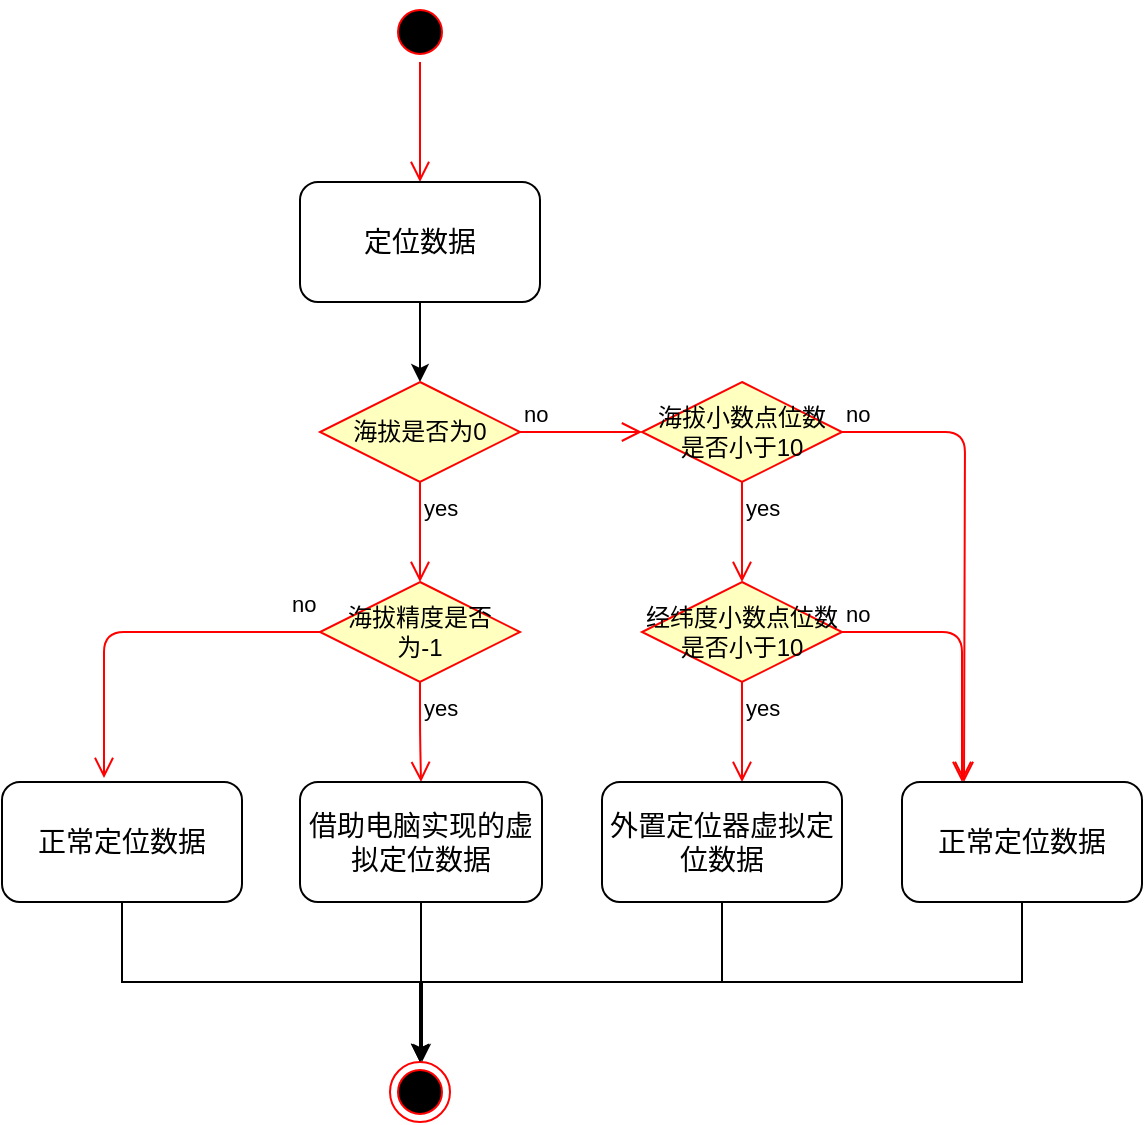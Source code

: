 <mxfile version="14.9.9" type="github">
  <diagram id="mvER2Ll2nmFlxeLM-Z8F" name="Page-1">
    <mxGraphModel dx="1037" dy="612" grid="0" gridSize="10" guides="1" tooltips="1" connect="1" arrows="1" fold="1" page="1" pageScale="1" pageWidth="827" pageHeight="1169" math="0" shadow="0">
      <root>
        <mxCell id="0" />
        <mxCell id="1" parent="0" />
        <mxCell id="MT-JqHP34Sfwq3to-S4T-1" value="" style="ellipse;html=1;shape=startState;fillColor=#000000;strokeColor=#ff0000;" vertex="1" parent="1">
          <mxGeometry x="384" y="10" width="30" height="30" as="geometry" />
        </mxCell>
        <mxCell id="MT-JqHP34Sfwq3to-S4T-2" value="" style="edgeStyle=orthogonalEdgeStyle;html=1;verticalAlign=bottom;endArrow=open;endSize=8;strokeColor=#ff0000;" edge="1" source="MT-JqHP34Sfwq3to-S4T-1" parent="1">
          <mxGeometry relative="1" as="geometry">
            <mxPoint x="399" y="100" as="targetPoint" />
          </mxGeometry>
        </mxCell>
        <mxCell id="MT-JqHP34Sfwq3to-S4T-14" value="" style="edgeStyle=orthogonalEdgeStyle;rounded=0;orthogonalLoop=1;jettySize=auto;html=1;" edge="1" parent="1" source="MT-JqHP34Sfwq3to-S4T-3" target="MT-JqHP34Sfwq3to-S4T-4">
          <mxGeometry relative="1" as="geometry" />
        </mxCell>
        <mxCell id="MT-JqHP34Sfwq3to-S4T-3" value="&lt;font style=&quot;font-size: 14px&quot;&gt;定位数据&lt;/font&gt;" style="rounded=1;whiteSpace=wrap;html=1;" vertex="1" parent="1">
          <mxGeometry x="339" y="100" width="120" height="60" as="geometry" />
        </mxCell>
        <mxCell id="MT-JqHP34Sfwq3to-S4T-4" value="海拔是否为0" style="rhombus;whiteSpace=wrap;html=1;fillColor=#ffffc0;strokeColor=#ff0000;" vertex="1" parent="1">
          <mxGeometry x="349" y="200" width="100" height="50" as="geometry" />
        </mxCell>
        <mxCell id="MT-JqHP34Sfwq3to-S4T-5" value="no" style="edgeStyle=orthogonalEdgeStyle;html=1;align=left;verticalAlign=bottom;endArrow=open;endSize=8;strokeColor=#ff0000;entryX=0;entryY=0.5;entryDx=0;entryDy=0;" edge="1" source="MT-JqHP34Sfwq3to-S4T-4" parent="1" target="MT-JqHP34Sfwq3to-S4T-15">
          <mxGeometry x="-1" relative="1" as="geometry">
            <mxPoint x="510" y="225" as="targetPoint" />
          </mxGeometry>
        </mxCell>
        <mxCell id="MT-JqHP34Sfwq3to-S4T-6" value="yes" style="edgeStyle=orthogonalEdgeStyle;html=1;align=left;verticalAlign=top;endArrow=open;endSize=8;strokeColor=#ff0000;entryX=0.5;entryY=0;entryDx=0;entryDy=0;" edge="1" source="MT-JqHP34Sfwq3to-S4T-4" parent="1" target="MT-JqHP34Sfwq3to-S4T-7">
          <mxGeometry x="-1" relative="1" as="geometry">
            <mxPoint x="399" y="290" as="targetPoint" />
          </mxGeometry>
        </mxCell>
        <mxCell id="MT-JqHP34Sfwq3to-S4T-7" value="海拔精度是否&lt;br&gt;为-1" style="rhombus;whiteSpace=wrap;html=1;fillColor=#ffffc0;strokeColor=#ff0000;" vertex="1" parent="1">
          <mxGeometry x="349" y="300" width="100" height="50" as="geometry" />
        </mxCell>
        <mxCell id="MT-JqHP34Sfwq3to-S4T-8" value="no" style="edgeStyle=orthogonalEdgeStyle;html=1;align=left;verticalAlign=bottom;endArrow=open;endSize=8;strokeColor=#ff0000;entryX=0.425;entryY=-0.033;entryDx=0;entryDy=0;entryPerimeter=0;" edge="1" parent="1" source="MT-JqHP34Sfwq3to-S4T-7" target="MT-JqHP34Sfwq3to-S4T-25">
          <mxGeometry x="-0.818" y="-5" relative="1" as="geometry">
            <mxPoint x="240" y="410" as="targetPoint" />
            <mxPoint as="offset" />
          </mxGeometry>
        </mxCell>
        <mxCell id="MT-JqHP34Sfwq3to-S4T-9" value="yes" style="edgeStyle=orthogonalEdgeStyle;html=1;align=left;verticalAlign=top;endArrow=open;endSize=8;strokeColor=#ff0000;entryX=0.5;entryY=0;entryDx=0;entryDy=0;" edge="1" parent="1" source="MT-JqHP34Sfwq3to-S4T-7" target="MT-JqHP34Sfwq3to-S4T-11">
          <mxGeometry x="-1" relative="1" as="geometry">
            <mxPoint x="399" y="390" as="targetPoint" />
          </mxGeometry>
        </mxCell>
        <mxCell id="MT-JqHP34Sfwq3to-S4T-30" value="" style="edgeStyle=orthogonalEdgeStyle;rounded=0;orthogonalLoop=1;jettySize=auto;html=1;" edge="1" parent="1" source="MT-JqHP34Sfwq3to-S4T-11" target="MT-JqHP34Sfwq3to-S4T-23">
          <mxGeometry relative="1" as="geometry" />
        </mxCell>
        <mxCell id="MT-JqHP34Sfwq3to-S4T-11" value="&lt;span style=&quot;font-size: 14px&quot;&gt;借助电脑实现的虚拟定位数据&lt;/span&gt;" style="rounded=1;whiteSpace=wrap;html=1;" vertex="1" parent="1">
          <mxGeometry x="339" y="400" width="121" height="60" as="geometry" />
        </mxCell>
        <mxCell id="MT-JqHP34Sfwq3to-S4T-15" value="海拔小数点位数&lt;br&gt;是否小于10" style="rhombus;whiteSpace=wrap;html=1;fillColor=#ffffc0;strokeColor=#ff0000;" vertex="1" parent="1">
          <mxGeometry x="510" y="200" width="100" height="50" as="geometry" />
        </mxCell>
        <mxCell id="MT-JqHP34Sfwq3to-S4T-16" value="no" style="edgeStyle=orthogonalEdgeStyle;html=1;align=left;verticalAlign=bottom;endArrow=open;endSize=8;strokeColor=#ff0000;" edge="1" parent="1" source="MT-JqHP34Sfwq3to-S4T-15">
          <mxGeometry x="-1" relative="1" as="geometry">
            <mxPoint x="671" y="400" as="targetPoint" />
          </mxGeometry>
        </mxCell>
        <mxCell id="MT-JqHP34Sfwq3to-S4T-17" value="yes" style="edgeStyle=orthogonalEdgeStyle;html=1;align=left;verticalAlign=top;endArrow=open;endSize=8;strokeColor=#ff0000;entryX=0.5;entryY=0;entryDx=0;entryDy=0;" edge="1" parent="1" source="MT-JqHP34Sfwq3to-S4T-15">
          <mxGeometry x="-1" relative="1" as="geometry">
            <mxPoint x="560" y="300" as="targetPoint" />
          </mxGeometry>
        </mxCell>
        <mxCell id="MT-JqHP34Sfwq3to-S4T-18" value="经纬度小数点位数&lt;br&gt;是否小于10" style="rhombus;whiteSpace=wrap;html=1;fillColor=#ffffc0;strokeColor=#ff0000;" vertex="1" parent="1">
          <mxGeometry x="510" y="300" width="100" height="50" as="geometry" />
        </mxCell>
        <mxCell id="MT-JqHP34Sfwq3to-S4T-19" value="no" style="edgeStyle=orthogonalEdgeStyle;html=1;align=left;verticalAlign=bottom;endArrow=open;endSize=8;strokeColor=#ff0000;entryX=0.25;entryY=0;entryDx=0;entryDy=0;" edge="1" parent="1" source="MT-JqHP34Sfwq3to-S4T-18" target="MT-JqHP34Sfwq3to-S4T-28">
          <mxGeometry x="-1" relative="1" as="geometry">
            <mxPoint x="671" y="325" as="targetPoint" />
          </mxGeometry>
        </mxCell>
        <mxCell id="MT-JqHP34Sfwq3to-S4T-20" value="yes" style="edgeStyle=orthogonalEdgeStyle;html=1;align=left;verticalAlign=top;endArrow=open;endSize=8;strokeColor=#ff0000;entryX=0.5;entryY=0;entryDx=0;entryDy=0;" edge="1" parent="1" source="MT-JqHP34Sfwq3to-S4T-18">
          <mxGeometry x="-1" relative="1" as="geometry">
            <mxPoint x="560" y="400" as="targetPoint" />
          </mxGeometry>
        </mxCell>
        <mxCell id="MT-JqHP34Sfwq3to-S4T-31" value="" style="edgeStyle=orthogonalEdgeStyle;rounded=0;orthogonalLoop=1;jettySize=auto;html=1;entryX=0.5;entryY=0;entryDx=0;entryDy=0;" edge="1" parent="1" source="MT-JqHP34Sfwq3to-S4T-22" target="MT-JqHP34Sfwq3to-S4T-23">
          <mxGeometry relative="1" as="geometry">
            <Array as="points">
              <mxPoint x="550" y="500" />
              <mxPoint x="399" y="500" />
            </Array>
          </mxGeometry>
        </mxCell>
        <mxCell id="MT-JqHP34Sfwq3to-S4T-22" value="&lt;span style=&quot;font-size: 14px&quot;&gt;外置定位器虚拟定位数据&lt;/span&gt;" style="rounded=1;whiteSpace=wrap;html=1;" vertex="1" parent="1">
          <mxGeometry x="490" y="400" width="120" height="60" as="geometry" />
        </mxCell>
        <mxCell id="MT-JqHP34Sfwq3to-S4T-23" value="" style="ellipse;html=1;shape=endState;fillColor=#000000;strokeColor=#ff0000;" vertex="1" parent="1">
          <mxGeometry x="384" y="540" width="30" height="30" as="geometry" />
        </mxCell>
        <mxCell id="MT-JqHP34Sfwq3to-S4T-24" value="" style="edgeStyle=elbowEdgeStyle;rounded=0;orthogonalLoop=1;jettySize=auto;html=1;elbow=vertical;" edge="1" parent="1" source="MT-JqHP34Sfwq3to-S4T-25" target="MT-JqHP34Sfwq3to-S4T-23">
          <mxGeometry relative="1" as="geometry">
            <mxPoint x="250" y="500" as="targetPoint" />
          </mxGeometry>
        </mxCell>
        <mxCell id="MT-JqHP34Sfwq3to-S4T-25" value="&lt;span style=&quot;font-size: 14px&quot;&gt;正常定位数据&lt;/span&gt;" style="rounded=1;whiteSpace=wrap;html=1;" vertex="1" parent="1">
          <mxGeometry x="190" y="400" width="120" height="60" as="geometry" />
        </mxCell>
        <mxCell id="MT-JqHP34Sfwq3to-S4T-27" value="" style="edgeStyle=orthogonalEdgeStyle;rounded=0;orthogonalLoop=1;jettySize=auto;html=1;" edge="1" parent="1" source="MT-JqHP34Sfwq3to-S4T-28">
          <mxGeometry relative="1" as="geometry">
            <mxPoint x="400" y="540" as="targetPoint" />
            <Array as="points">
              <mxPoint x="700" y="500" />
              <mxPoint x="400" y="500" />
            </Array>
          </mxGeometry>
        </mxCell>
        <mxCell id="MT-JqHP34Sfwq3to-S4T-28" value="&lt;span style=&quot;font-size: 14px&quot;&gt;正常定位数据&lt;/span&gt;" style="rounded=1;whiteSpace=wrap;html=1;" vertex="1" parent="1">
          <mxGeometry x="640" y="400" width="120" height="60" as="geometry" />
        </mxCell>
      </root>
    </mxGraphModel>
  </diagram>
</mxfile>
